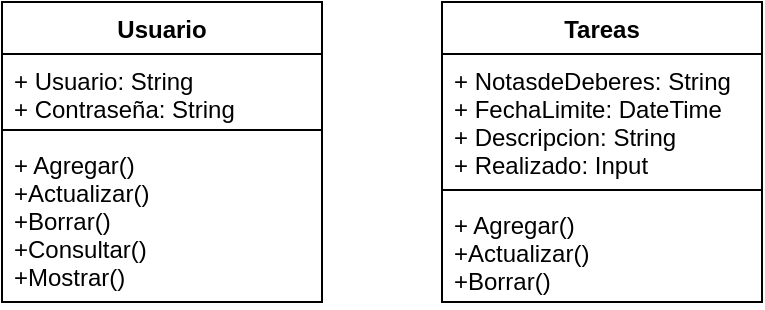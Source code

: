 <mxfile version="20.8.5" type="github"><diagram id="AcP_nygomVbFRWoIy-Ea" name="Página-1"><mxGraphModel dx="1434" dy="796" grid="1" gridSize="10" guides="1" tooltips="1" connect="1" arrows="1" fold="1" page="1" pageScale="1" pageWidth="1400" pageHeight="850" math="0" shadow="0"><root><mxCell id="0"/><mxCell id="1" parent="0"/><mxCell id="KyCKiTsRL5ZwINB9B8mG-1" value="Usuario" style="swimlane;fontStyle=1;align=center;verticalAlign=top;childLayout=stackLayout;horizontal=1;startSize=26;horizontalStack=0;resizeParent=1;resizeParentMax=0;resizeLast=0;collapsible=1;marginBottom=0;" vertex="1" parent="1"><mxGeometry x="360" y="110" width="160" height="150" as="geometry"/></mxCell><mxCell id="KyCKiTsRL5ZwINB9B8mG-2" value="+ Usuario: String&#10;+ Contraseña: String" style="text;strokeColor=none;fillColor=none;align=left;verticalAlign=top;spacingLeft=4;spacingRight=4;overflow=hidden;rotatable=0;points=[[0,0.5],[1,0.5]];portConstraint=eastwest;" vertex="1" parent="KyCKiTsRL5ZwINB9B8mG-1"><mxGeometry y="26" width="160" height="34" as="geometry"/></mxCell><mxCell id="KyCKiTsRL5ZwINB9B8mG-3" value="" style="line;strokeWidth=1;fillColor=none;align=left;verticalAlign=middle;spacingTop=-1;spacingLeft=3;spacingRight=3;rotatable=0;labelPosition=right;points=[];portConstraint=eastwest;strokeColor=inherit;" vertex="1" parent="KyCKiTsRL5ZwINB9B8mG-1"><mxGeometry y="60" width="160" height="8" as="geometry"/></mxCell><mxCell id="KyCKiTsRL5ZwINB9B8mG-4" value="+ Agregar()&#10;+Actualizar()&#10;+Borrar()&#10;+Consultar()&#10;+Mostrar()" style="text;strokeColor=none;fillColor=none;align=left;verticalAlign=top;spacingLeft=4;spacingRight=4;overflow=hidden;rotatable=0;points=[[0,0.5],[1,0.5]];portConstraint=eastwest;" vertex="1" parent="KyCKiTsRL5ZwINB9B8mG-1"><mxGeometry y="68" width="160" height="82" as="geometry"/></mxCell><mxCell id="KyCKiTsRL5ZwINB9B8mG-5" value="Tareas" style="swimlane;fontStyle=1;align=center;verticalAlign=top;childLayout=stackLayout;horizontal=1;startSize=26;horizontalStack=0;resizeParent=1;resizeParentMax=0;resizeLast=0;collapsible=1;marginBottom=0;" vertex="1" parent="1"><mxGeometry x="580" y="110" width="160" height="150" as="geometry"/></mxCell><mxCell id="KyCKiTsRL5ZwINB9B8mG-6" value="+ NotasdeDeberes: String&#10;+ FechaLimite: DateTime&#10;+ Descripcion: String&#10;+ Realizado: Input" style="text;strokeColor=none;fillColor=none;align=left;verticalAlign=top;spacingLeft=4;spacingRight=4;overflow=hidden;rotatable=0;points=[[0,0.5],[1,0.5]];portConstraint=eastwest;" vertex="1" parent="KyCKiTsRL5ZwINB9B8mG-5"><mxGeometry y="26" width="160" height="64" as="geometry"/></mxCell><mxCell id="KyCKiTsRL5ZwINB9B8mG-7" value="" style="line;strokeWidth=1;fillColor=none;align=left;verticalAlign=middle;spacingTop=-1;spacingLeft=3;spacingRight=3;rotatable=0;labelPosition=right;points=[];portConstraint=eastwest;strokeColor=inherit;" vertex="1" parent="KyCKiTsRL5ZwINB9B8mG-5"><mxGeometry y="90" width="160" height="8" as="geometry"/></mxCell><mxCell id="KyCKiTsRL5ZwINB9B8mG-8" value="+ Agregar()&#10;+Actualizar()&#10;+Borrar()" style="text;strokeColor=none;fillColor=none;align=left;verticalAlign=top;spacingLeft=4;spacingRight=4;overflow=hidden;rotatable=0;points=[[0,0.5],[1,0.5]];portConstraint=eastwest;" vertex="1" parent="KyCKiTsRL5ZwINB9B8mG-5"><mxGeometry y="98" width="160" height="52" as="geometry"/></mxCell></root></mxGraphModel></diagram></mxfile>